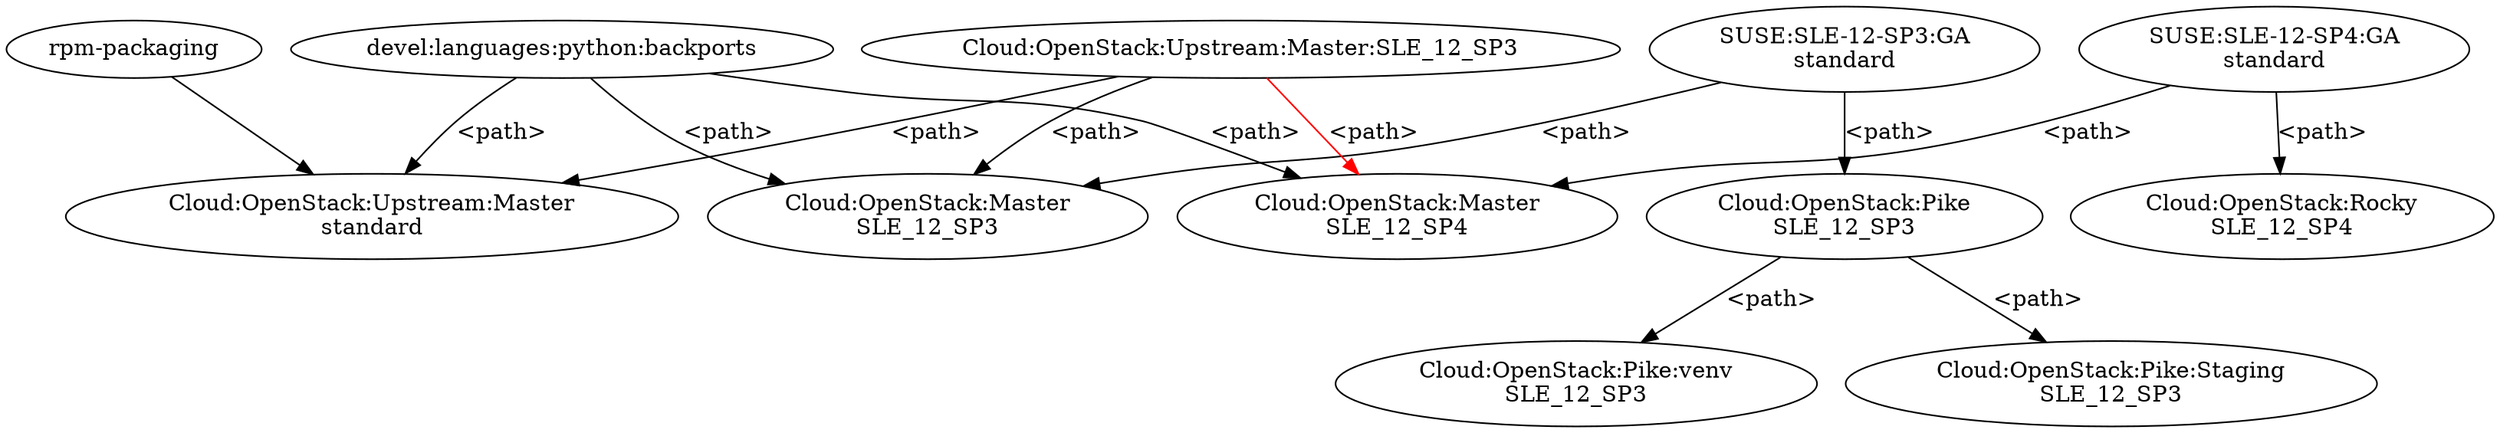 digraph G {
    dlpb[label="devel:languages:python:backports"];
    SP3GA[label="SUSE:SLE-12-SP3:GA\nstandard"];
    SP4GA[label="SUSE:SLE-12-SP4:GA\nstandard"];
    COUMs[label="Cloud:OpenStack:Upstream:Master\nstandard"];
    COUMSP3[label="Cloud:OpenStack:Upstream:Master:SLE_12_SP3"];
    COMSP3[label="Cloud:OpenStack:Master\nSLE_12_SP3"];
    COMSP4[label="Cloud:OpenStack:Master\nSLE_12_SP4"];
    //COF[label="Cloud:OpenStack:Factory"];
    COP[label="Cloud:OpenStack:Pike\nSLE_12_SP3"];
    COPv[label="Cloud:OpenStack:Pike:venv\nSLE_12_SP3"];
    COPS[label="Cloud:OpenStack:Pike:Staging\nSLE_12_SP3"];
    CORSP4[label="Cloud:OpenStack:Rocky\nSLE_12_SP4"];
    //CORS[label="Cloud:OpenStack:Rocky:Staging"];
    rp[label="rpm-packaging"];

    // Upstream
    dlpb -> COUMs[label="<path>"];
    COUMSP3 -> COUMs[label="<path>"];

    // Master SP3
    COUMSP3 -> COMSP3[label="<path>"];
    dlpb -> COMSP3[label="<path>"];
    SP3GA -> COMSP3[label="<path>"];

    // Master SP4
    COUMSP3 -> COMSP4[label="<path>", color="red"];
    dlpb -> COMSP4[label="<path>"];
    SP4GA -> COMSP4[label="<path>"];

    // Rocky
    SP4GA -> CORSP4[label="<path>"];

    // Pike
    COP -> COPS[label="<path>"];
    SP3GA -> COP[label="<path>"];
    COP -> COPv[label="<path>"];

    rp-> COUMs;
}
